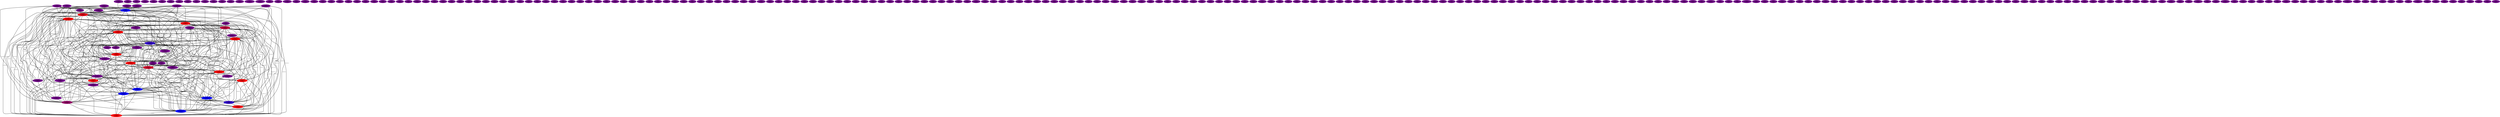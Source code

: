 graph breastw {
    edge[style=solid, penwidth="5", labeldistance="10"]
    0101010101010100100001 [label="0101010101010100100001\ncardinality 1\nradius 0.00000000e+00\nlfd 1.00000000e+00", color="#73008B", style="filled"]
    00100010010 [label="00100010010\ncardinality 1\nradius 0.00000000e+00\nlfd 1.00000000e+00", color="#73008B", style="filled"]
    00100101000 [label="00100101000\ncardinality 1\nradius 0.00000000e+00\nlfd 1.00000000e+00", color="#73008B", style="filled"]
    001010101010101001 [label="001010101010101001\ncardinality 1\nradius 0.00000000e+00\nlfd 1.00000000e+00", color="#73008B", style="filled"]
    00100100100 [label="00100100100\ncardinality 1\nradius 0.00000000e+00\nlfd 1.00000000e+00", color="#73008B", style="filled"]
    010001010 [label="010001010\ncardinality 1\nradius 0.00000000e+00\nlfd 1.00000000e+00", color="#73008B", style="filled"]
    0101010100 [label="0101010100\ncardinality 1\nradius 0.00000000e+00\nlfd 1.00000000e+00", color="#73008B", style="filled"]
    01010100010 [label="01010100010\ncardinality 1\nradius 0.00000000e+00\nlfd 1.00000000e+00", color="#73008B", style="filled"]
    01010010101010101 [label="01010010101010101\ncardinality 1\nradius 0.00000000e+00\nlfd 1.00000000e+00", color="#73008B", style="filled"]
    010100100010 [label="010100100010\ncardinality 1\nradius 0.00000000e+00\nlfd 1.00000000e+00", color="#73008B", style="filled"]
    01010101010101001010100101 [label="01010101010101001010100101\ncardinality 10\nradius 2.00000000e+00\nlfd 1.00000000e+00", color="#73008B", style="filled"]
    00101010001010101 [label="00101010001010101\ncardinality 1\nradius 0.00000000e+00\nlfd 1.00000000e+00", color="#73008B", style="filled"]
    001010010001 [label="001010010001\ncardinality 1\nradius 0.00000000e+00\nlfd 1.00000000e+00", color="#73008B", style="filled"]
    01010100101010 [label="01010100101010\ncardinality 1\nradius 0.00000000e+00\nlfd 1.00000000e+00", color="#73008B", style="filled"]
    00101010010010101 [label="00101010010010101\ncardinality 1\nradius 0.00000000e+00\nlfd 1.00000000e+00", color="#73008B", style="filled"]
    010101010100101010101 [label="010101010100101010101\ncardinality 1\nradius 0.00000000e+00\nlfd 1.00000000e+00", color="#73008B", style="filled"]
    0101010101010101010101000 [label="0101010101010101010101000\ncardinality 1\nradius 0.00000000e+00\nlfd 1.00000000e+00", color="#73008B", style="filled"]
    010101010101010010100001 [label="010101010101010010100001\ncardinality 1\nradius 0.00000000e+00\nlfd 1.00000000e+00", color="#73008B", style="filled"]
    01001001010 [label="01001001010\ncardinality 1\nradius 0.00000000e+00\nlfd 1.00000000e+00", color="#73008B", style="filled"]
    010101001010 [label="010101001010\ncardinality 1\nradius 0.00000000e+00\nlfd 1.00000000e+00", color="#73008B", style="filled"]
    0100010101010101010101 [label="0100010101010101010101\ncardinality 1\nradius 0.00000000e+00\nlfd 1.00000000e+00", color="#73008B", style="filled"]
    010010101001010 [label="010010101001010\ncardinality 1\nradius 0.00000000e+00\nlfd 1.00000000e+00", color="#73008B", style="filled"]
    010101010101010010000 [label="010101010101010010000\ncardinality 1\nradius 0.00000000e+00\nlfd 1.00000000e+00", color="#73008B", style="filled"]
    0101010101010010 [label="0101010101010010\ncardinality 1\nradius 0.00000000e+00\nlfd 1.00000000e+00", color="#73008B", style="filled"]
    001001000100101 [label="001001000100101\ncardinality 1\nradius 0.00000000e+00\nlfd 1.00000000e+00", color="#73008B", style="filled"]
    0010100101001010 [label="0010100101001010\ncardinality 1\nradius 0.00000000e+00\nlfd 1.00000000e+00", color="#73008B", style="filled"]
    01001010010101010 [label="01001010010101010\ncardinality 1\nradius 0.00000000e+00\nlfd 1.00000000e+00", color="#73008B", style="filled"]
    00100000101 [label="00100000101\ncardinality 1\nradius 0.00000000e+00\nlfd 1.00000000e+00", color="#73008B", style="filled"]
    0101010101010001 [label="0101010101010001\ncardinality 1\nradius 0.00000000e+00\nlfd 1.00000000e+00", color="#73008B", style="filled"]
    001001010100101 [label="001001010100101\ncardinality 1\nradius 0.00000000e+00\nlfd 1.00000000e+00", color="#73008B", style="filled"]
    0010100100101 [label="0010100100101\ncardinality 1\nradius 0.00000000e+00\nlfd 1.00000000e+00", color="#73008B", style="filled"]
    010010101010100 [label="010010101010100\ncardinality 1\nradius 0.00000000e+00\nlfd 1.00000000e+00", color="#73008B", style="filled"]
    01010100001 [label="01010100001\ncardinality 1\nradius 0.00000000e+00\nlfd 1.00000000e+00", color="#73008B", style="filled"]
    0100101010100 [label="0100101010100\ncardinality 1\nradius 0.00000000e+00\nlfd 1.00000000e+00", color="#73008B", style="filled"]
    01001010001010 [label="01001010001010\ncardinality 1\nradius 0.00000000e+00\nlfd 1.00000000e+00", color="#73008B", style="filled"]
    01010001001 [label="01010001001\ncardinality 1\nradius 0.00000000e+00\nlfd 1.00000000e+00", color="#73008B", style="filled"]
    00100100101010101010 [label="00100100101010101010\ncardinality 1\nradius 0.00000000e+00\nlfd 1.00000000e+00", color="#73008B", style="filled"]
    01010101010101001010101001 [label="01010101010101001010101001\ncardinality 7\nradius 2.82842712e+00\nlfd 1.22239242e+00", color="#D4002A", style="filled"]
    001010101010001 [label="001010101010001\ncardinality 1\nradius 0.00000000e+00\nlfd 1.00000000e+00", color="#73008B", style="filled"]
    01010010010 [label="01010010010\ncardinality 1\nradius 0.00000000e+00\nlfd 1.00000000e+00", color="#73008B", style="filled"]
    010101010100010 [label="010101010100010\ncardinality 1\nradius 0.00000000e+00\nlfd 1.00000000e+00", color="#73008B", style="filled"]
    00101001010100 [label="00101001010100\ncardinality 1\nradius 0.00000000e+00\nlfd 1.00000000e+00", color="#73008B", style="filled"]
    0010010001010101 [label="0010010001010101\ncardinality 1\nradius 0.00000000e+00\nlfd 1.00000000e+00", color="#73008B", style="filled"]
    0101010101010100101010001 [label="0101010101010100101010001\ncardinality 2\nradius 1.73205081e+00\nlfd 1.00000000e+00", color="#73008B", style="filled"]
    0101010101010100101000101 [label="0101010101010100101000101\ncardinality 9\nradius 3.00000000e+00\nlfd 1.16992500e+00", color="#C2003C", style="filled"]
    001010101001010 [label="001010101001010\ncardinality 1\nradius 0.00000000e+00\nlfd 1.00000000e+00", color="#73008B", style="filled"]
    00100010101010 [label="00100010101010\ncardinality 1\nradius 0.00000000e+00\nlfd 1.00000000e+00", color="#73008B", style="filled"]
    001001010010010 [label="001001010010010\ncardinality 1\nradius 0.00000000e+00\nlfd 1.00000000e+00", color="#73008B", style="filled"]
    001001010101010100 [label="001001010101010100\ncardinality 1\nradius 0.00000000e+00\nlfd 1.00000000e+00", color="#73008B", style="filled"]
    0101010101010101010010010 [label="0101010101010101010010010\ncardinality 13\nradius 1.00000000e+00\nlfd 3.78511623e-01", color="#0000FE", style="filled"]
    010000101001 [label="010000101001\ncardinality 1\nradius 0.00000000e+00\nlfd 1.00000000e+00", color="#73008B", style="filled"]
    0010010100010 [label="0010010100010\ncardinality 1\nradius 0.00000000e+00\nlfd 1.00000000e+00", color="#73008B", style="filled"]
    00100010100 [label="00100010100\ncardinality 1\nradius 0.00000000e+00\nlfd 1.00000000e+00", color="#73008B", style="filled"]
    010001010101010010 [label="010001010101010010\ncardinality 1\nradius 0.00000000e+00\nlfd 1.00000000e+00", color="#73008B", style="filled"]
    0100100010 [label="0100100010\ncardinality 1\nradius 0.00000000e+00\nlfd 1.00000000e+00", color="#73008B", style="filled"]
    01010010101010 [label="01010010101010\ncardinality 1\nradius 0.00000000e+00\nlfd 1.00000000e+00", color="#73008B", style="filled"]
    00101010101000 [label="00101010101000\ncardinality 1\nradius 0.00000000e+00\nlfd 1.00000000e+00", color="#73008B", style="filled"]
    00000 [label="00000\ncardinality 1\nradius 0.00000000e+00\nlfd 1.00000000e+00", color="#73008B", style="filled"]
    01000100101001 [label="01000100101001\ncardinality 1\nradius 0.00000000e+00\nlfd 1.00000000e+00", color="#73008B", style="filled"]
    0101001010010 [label="0101001010010\ncardinality 1\nradius 0.00000000e+00\nlfd 1.00000000e+00", color="#73008B", style="filled"]
    01010101001010010 [label="01010101001010010\ncardinality 1\nradius 0.00000000e+00\nlfd 1.00000000e+00", color="#73008B", style="filled"]
    001000000 [label="001000000\ncardinality 1\nradius 0.00000000e+00\nlfd 1.00000000e+00", color="#73008B", style="filled"]
    01010101010101010101000 [label="01010101010101010101000\ncardinality 1\nradius 0.00000000e+00\nlfd 1.00000000e+00", color="#73008B", style="filled"]
    001001001010101010101 [label="001001001010101010101\ncardinality 1\nradius 0.00000000e+00\nlfd 1.00000000e+00", color="#73008B", style="filled"]
    0010000001 [label="0010000001\ncardinality 1\nradius 0.00000000e+00\nlfd 1.00000000e+00", color="#73008B", style="filled"]
    0101001001010 [label="0101001001010\ncardinality 1\nradius 0.00000000e+00\nlfd 1.00000000e+00", color="#73008B", style="filled"]
    0010101001001010 [label="0010101001001010\ncardinality 1\nradius 0.00000000e+00\nlfd 1.00000000e+00", color="#73008B", style="filled"]
    001001001001 [label="001001001001\ncardinality 1\nradius 0.00000000e+00\nlfd 1.00000000e+00", color="#73008B", style="filled"]
    001010010100101010 [label="001010010100101010\ncardinality 1\nradius 0.00000000e+00\nlfd 1.00000000e+00", color="#73008B", style="filled"]
    00101010001010 [label="00101010001010\ncardinality 1\nradius 0.00000000e+00\nlfd 1.00000000e+00", color="#73008B", style="filled"]
    010101010101010101010010101 [label="010101010101010101010010101\ncardinality 1\nradius 0.00000000e+00\nlfd 1.00000000e+00", color="#73008B", style="filled"]
    0101000 [label="0101000\ncardinality 1\nradius 0.00000000e+00\nlfd 1.00000000e+00", color="#73008B", style="filled"]
    010010101010100101 [label="010010101010100101\ncardinality 1\nradius 0.00000000e+00\nlfd 1.00000000e+00", color="#73008B", style="filled"]
    001010100101010101 [label="001010100101010101\ncardinality 1\nradius 0.00000000e+00\nlfd 1.00000000e+00", color="#73008B", style="filled"]
    01010101001010100 [label="01010101001010100\ncardinality 1\nradius 0.00000000e+00\nlfd 1.00000000e+00", color="#73008B", style="filled"]
    01000001 [label="01000001\ncardinality 1\nradius 0.00000000e+00\nlfd 1.00000000e+00", color="#73008B", style="filled"]
    0101001000 [label="0101001000\ncardinality 1\nradius 0.00000000e+00\nlfd 1.00000000e+00", color="#73008B", style="filled"]
    010001001010101 [label="010001001010101\ncardinality 1\nradius 0.00000000e+00\nlfd 1.00000000e+00", color="#73008B", style="filled"]
    0010010101010001 [label="0010010101010001\ncardinality 1\nradius 0.00000000e+00\nlfd 1.00000000e+00", color="#73008B", style="filled"]
    01010001010101 [label="01010001010101\ncardinality 1\nradius 0.00000000e+00\nlfd 1.00000000e+00", color="#73008B", style="filled"]
    0100001010101010 [label="0100001010101010\ncardinality 1\nradius 0.00000000e+00\nlfd 1.00000000e+00", color="#73008B", style="filled"]
    010101010101010010100010 [label="010101010101010010100010\ncardinality 6\nradius 2.00000000e+00\nlfd 1.58496250e+00", color="#FE0000", style="filled"]
    01010101010101001010101010 [label="01010101010101001010101010\ncardinality 6\nradius 2.82842712e+00\nlfd 2.58496250e+00", color="#FE0000", style="filled"]
    001001001010100 [label="001001001010100\ncardinality 1\nradius 0.00000000e+00\nlfd 1.00000000e+00", color="#73008B", style="filled"]
    00100001010 [label="00100001010\ncardinality 1\nradius 0.00000000e+00\nlfd 1.00000000e+00", color="#73008B", style="filled"]
    001010010101010101010 [label="001010010101010101010\ncardinality 1\nradius 0.00000000e+00\nlfd 1.00000000e+00", color="#73008B", style="filled"]
    01001010101010010 [label="01001010101010010\ncardinality 1\nradius 0.00000000e+00\nlfd 1.00000000e+00", color="#73008B", style="filled"]
    01001000 [label="01001000\ncardinality 1\nradius 0.00000000e+00\nlfd 1.00000000e+00", color="#73008B", style="filled"]
    0010001010010 [label="0010001010010\ncardinality 1\nradius 0.00000000e+00\nlfd 1.00000000e+00", color="#73008B", style="filled"]
    010010100010 [label="010010100010\ncardinality 1\nradius 0.00000000e+00\nlfd 1.00000000e+00", color="#73008B", style="filled"]
    010101010010 [label="010101010010\ncardinality 1\nradius 0.00000000e+00\nlfd 1.00000000e+00", color="#73008B", style="filled"]
    010010101010101010 [label="010010101010101010\ncardinality 1\nradius 0.00000000e+00\nlfd 1.00000000e+00", color="#73008B", style="filled"]
    010010100101010 [label="010010100101010\ncardinality 1\nradius 0.00000000e+00\nlfd 1.00000000e+00", color="#73008B", style="filled"]
    0100010101001 [label="0100010101001\ncardinality 2\nradius 0.00000000e+00\nlfd 1.00000000e+00", color="#73008B", style="filled"]
    0100010010100 [label="0100010010100\ncardinality 1\nradius 0.00000000e+00\nlfd 1.00000000e+00", color="#73008B", style="filled"]
    01010100100101 [label="01010100100101\ncardinality 1\nradius 0.00000000e+00\nlfd 1.00000000e+00", color="#73008B", style="filled"]
    000101010101 [label="000101010101\ncardinality 1\nradius 0.00000000e+00\nlfd 1.00000000e+00", color="#73008B", style="filled"]
    010010101001010101 [label="010010101001010101\ncardinality 1\nradius 0.00000000e+00\nlfd 1.00000000e+00", color="#73008B", style="filled"]
    00010101010 [label="00010101010\ncardinality 1\nradius 0.00000000e+00\nlfd 1.00000000e+00", color="#73008B", style="filled"]
    01000010101010 [label="01000010101010\ncardinality 1\nradius 0.00000000e+00\nlfd 1.00000000e+00", color="#73008B", style="filled"]
    010101001010101 [label="010101001010101\ncardinality 1\nradius 0.00000000e+00\nlfd 1.00000000e+00", color="#73008B", style="filled"]
    001010010010 [label="001010010010\ncardinality 1\nradius 0.00000000e+00\nlfd 1.00000000e+00", color="#73008B", style="filled"]
    001001000101010 [label="001001000101010\ncardinality 1\nradius 0.00000000e+00\nlfd 1.00000000e+00", color="#73008B", style="filled"]
    010101010101001010 [label="010101010101001010\ncardinality 1\nradius 0.00000000e+00\nlfd 1.00000000e+00", color="#73008B", style="filled"]
    01010101010001010 [label="01010101010001010\ncardinality 1\nradius 0.00000000e+00\nlfd 1.00000000e+00", color="#73008B", style="filled"]
    01010001010 [label="01010001010\ncardinality 1\nradius 0.00000000e+00\nlfd 1.00000000e+00", color="#73008B", style="filled"]
    00101010100100 [label="00101010100100\ncardinality 1\nradius 0.00000000e+00\nlfd 1.00000000e+00", color="#73008B", style="filled"]
    010101010010100 [label="010101010010100\ncardinality 1\nradius 0.00000000e+00\nlfd 1.00000000e+00", color="#73008B", style="filled"]
    00101001000 [label="00101001000\ncardinality 1\nradius 0.00000000e+00\nlfd 1.00000000e+00", color="#73008B", style="filled"]
    01001010100101010 [label="01001010100101010\ncardinality 1\nradius 0.00000000e+00\nlfd 1.00000000e+00", color="#73008B", style="filled"]
    001010010101010010 [label="001010010101010010\ncardinality 1\nradius 0.00000000e+00\nlfd 1.00000000e+00", color="#73008B", style="filled"]
    010101010010101010101 [label="010101010010101010101\ncardinality 2\nradius 0.00000000e+00\nlfd 1.00000000e+00", color="#73008B", style="filled"]
    001001000101001 [label="001001000101001\ncardinality 1\nradius 0.00000000e+00\nlfd 1.00000000e+00", color="#73008B", style="filled"]
    0101000100 [label="0101000100\ncardinality 1\nradius 0.00000000e+00\nlfd 1.00000000e+00", color="#73008B", style="filled"]
    0010000010 [label="0010000010\ncardinality 1\nradius 0.00000000e+00\nlfd 1.00000000e+00", color="#73008B", style="filled"]
    0010010101010100 [label="0010010101010100\ncardinality 1\nradius 0.00000000e+00\nlfd 1.00000000e+00", color="#73008B", style="filled"]
    0010010010101010100 [label="0010010010101010100\ncardinality 1\nradius 0.00000000e+00\nlfd 1.00000000e+00", color="#73008B", style="filled"]
    010101010101010010101010101 [label="010101010101010010101010101\ncardinality 10\nradius 2.44948974e+00\nlfd 1.00000000e+00", color="#73008B", style="filled"]
    010101010101010100101 [label="010101010101010100101\ncardinality 1\nradius 0.00000000e+00\nlfd 1.00000000e+00", color="#73008B", style="filled"]
    010101010101010101010101010 [label="010101010101010101010101010\ncardinality 14\nradius 2.23606798e+00\nlfd 2.22392421e-01", color="#0000FE", style="filled"]
    01001000101 [label="01001000101\ncardinality 1\nradius 0.00000000e+00\nlfd 1.00000000e+00", color="#73008B", style="filled"]
    010010100001 [label="010010100001\ncardinality 1\nradius 0.00000000e+00\nlfd 1.00000000e+00", color="#73008B", style="filled"]
    00101001010010 [label="00101001010010\ncardinality 1\nradius 0.00000000e+00\nlfd 1.00000000e+00", color="#73008B", style="filled"]
    001001010100 [label="001001010100\ncardinality 1\nradius 0.00000000e+00\nlfd 1.00000000e+00", color="#73008B", style="filled"]
    0101001010101010 [label="0101001010101010\ncardinality 1\nradius 0.00000000e+00\nlfd 1.00000000e+00", color="#73008B", style="filled"]
    010101010101010001 [label="010101010101010001\ncardinality 1\nradius 0.00000000e+00\nlfd 1.00000000e+00", color="#73008B", style="filled"]
    00100101000101 [label="00100101000101\ncardinality 1\nradius 0.00000000e+00\nlfd 1.00000000e+00", color="#73008B", style="filled"]
    010101010101010101010100101 [label="010101010101010101010100101\ncardinality 32\nradius 2.00000000e+00\nlfd 2.45112498e-01", color="#0000FE", style="filled"]
    00100100101010010 [label="00100100101010010\ncardinality 1\nradius 0.00000000e+00\nlfd 1.00000000e+00", color="#73008B", style="filled"]
    010101010101000 [label="010101010101000\ncardinality 1\nradius 0.00000000e+00\nlfd 1.00000000e+00", color="#73008B", style="filled"]
    0010101010101010101010 [label="0010101010101010101010\ncardinality 1\nradius 0.00000000e+00\nlfd 1.00000000e+00", color="#73008B", style="filled"]
    010101010010101001 [label="010101010010101001\ncardinality 1\nradius 0.00000000e+00\nlfd 1.00000000e+00", color="#73008B", style="filled"]
    00101001010101001010 [label="00101001010101001010\ncardinality 1\nradius 0.00000000e+00\nlfd 1.00000000e+00", color="#73008B", style="filled"]
    001001010101010010101 [label="001001010101010010101\ncardinality 1\nradius 0.00000000e+00\nlfd 1.00000000e+00", color="#73008B", style="filled"]
    0010001010100 [label="0010001010100\ncardinality 1\nradius 0.00000000e+00\nlfd 1.00000000e+00", color="#73008B", style="filled"]
    00100101010010 [label="00100101010010\ncardinality 1\nradius 0.00000000e+00\nlfd 1.00000000e+00", color="#73008B", style="filled"]
    01001010000 [label="01001010000\ncardinality 1\nradius 0.00000000e+00\nlfd 1.00000000e+00", color="#73008B", style="filled"]
    010000101010 [label="010000101010\ncardinality 1\nradius 0.00000000e+00\nlfd 1.00000000e+00", color="#73008B", style="filled"]
    0100001001 [label="0100001001\ncardinality 1\nradius 0.00000000e+00\nlfd 1.00000000e+00", color="#73008B", style="filled"]
    0101010101010101010010100 [label="0101010101010101010010100\ncardinality 1\nradius 0.00000000e+00\nlfd 1.00000000e+00", color="#73008B", style="filled"]
    0010010101010101010 [label="0010010101010101010\ncardinality 1\nradius 0.00000000e+00\nlfd 1.00000000e+00", color="#73008B", style="filled"]
    00101010010001 [label="00101010010001\ncardinality 1\nradius 0.00000000e+00\nlfd 1.00000000e+00", color="#73008B", style="filled"]
    0010100101010101010 [label="0010100101010101010\ncardinality 1\nradius 0.00000000e+00\nlfd 1.00000000e+00", color="#73008B", style="filled"]
    010010100100 [label="010010100100\ncardinality 1\nradius 0.00000000e+00\nlfd 1.00000000e+00", color="#73008B", style="filled"]
    00100010101010101 [label="00100010101010101\ncardinality 1\nradius 0.00000000e+00\nlfd 1.00000000e+00", color="#73008B", style="filled"]
    0010100101001010101 [label="0010100101001010101\ncardinality 1\nradius 0.00000000e+00\nlfd 1.00000000e+00", color="#73008B", style="filled"]
    000100 [label="000100\ncardinality 1\nradius 0.00000000e+00\nlfd 1.00000000e+00", color="#73008B", style="filled"]
    001010101010010 [label="001010101010010\ncardinality 1\nradius 0.00000000e+00\nlfd 1.00000000e+00", color="#73008B", style="filled"]
    010010101010101010101 [label="010010101010101010101\ncardinality 1\nradius 0.00000000e+00\nlfd 1.00000000e+00", color="#73008B", style="filled"]
    0010010100100 [label="0010010100100\ncardinality 1\nradius 0.00000000e+00\nlfd 1.00000000e+00", color="#73008B", style="filled"]
    001010000101 [label="001010000101\ncardinality 2\nradius 0.00000000e+00\nlfd 1.00000000e+00", color="#73008B", style="filled"]
    0101010101010100101001010 [label="0101010101010100101001010\ncardinality 5\nradius 2.64575131e+00\nlfd 2.32192809e+00", color="#FE0000", style="filled"]
    01001010010100 [label="01001010010100\ncardinality 1\nradius 0.00000000e+00\nlfd 1.00000000e+00", color="#73008B", style="filled"]
    0010101000101010 [label="0010101000101010\ncardinality 1\nradius 0.00000000e+00\nlfd 1.00000000e+00", color="#73008B", style="filled"]
    0100010010 [label="0100010010\ncardinality 1\nradius 0.00000000e+00\nlfd 1.00000000e+00", color="#73008B", style="filled"]
    0010101000 [label="0010101000\ncardinality 1\nradius 0.00000000e+00\nlfd 1.00000000e+00", color="#73008B", style="filled"]
    0101010101010010101 [label="0101010101010010101\ncardinality 1\nradius 0.00000000e+00\nlfd 1.00000000e+00", color="#73008B", style="filled"]
    001010001001 [label="001010001001\ncardinality 1\nradius 0.00000000e+00\nlfd 1.00000000e+00", color="#73008B", style="filled"]
    0010100010100 [label="0010100010100\ncardinality 1\nradius 0.00000000e+00\nlfd 1.00000000e+00", color="#73008B", style="filled"]
    0010010010100 [label="0010010010100\ncardinality 1\nradius 0.00000000e+00\nlfd 1.00000000e+00", color="#73008B", style="filled"]
    010010101010010 [label="010010101010010\ncardinality 1\nradius 0.00000000e+00\nlfd 1.00000000e+00", color="#73008B", style="filled"]
    010101010010100101 [label="010101010010100101\ncardinality 1\nradius 0.00000000e+00\nlfd 1.00000000e+00", color="#73008B", style="filled"]
    01010101010101001010010101 [label="01010101010101001010010101\ncardinality 9\nradius 3.16227766e+00\nlfd 8.47996907e-01", color="#3100CD", style="filled"]
    010010100101001 [label="010010100101001\ncardinality 1\nradius 0.00000000e+00\nlfd 1.00000000e+00", color="#73008B", style="filled"]
    00101010010010 [label="00101010010010\ncardinality 1\nradius 0.00000000e+00\nlfd 1.00000000e+00", color="#73008B", style="filled"]
    000001 [label="000001\ncardinality 1\nradius 0.00000000e+00\nlfd 1.00000000e+00", color="#73008B", style="filled"]
    0101010101010100100101010 [label="0101010101010100100101010\ncardinality 5\nradius 3.31662479e+00\nlfd 1.32192809e+00", color="#EC0012", style="filled"]
    01010101010101010100001 [label="01010101010101010100001\ncardinality 1\nradius 0.00000000e+00\nlfd 1.00000000e+00", color="#73008B", style="filled"]
    010001000 [label="010001000\ncardinality 1\nradius 0.00000000e+00\nlfd 1.00000000e+00", color="#73008B", style="filled"]
    01000010101010101 [label="01000010101010101\ncardinality 1\nradius 0.00000000e+00\nlfd 1.00000000e+00", color="#73008B", style="filled"]
    010101010010101010 [label="010101010010101010\ncardinality 1\nradius 0.00000000e+00\nlfd 1.00000000e+00", color="#73008B", style="filled"]
    00100101010101001010 [label="00100101010101001010\ncardinality 1\nradius 0.00000000e+00\nlfd 1.00000000e+00", color="#73008B", style="filled"]
    010101010101010010101000 [label="010101010101010010101000\ncardinality 1\nradius 0.00000000e+00\nlfd 1.00000000e+00", color="#73008B", style="filled"]
    00101010100101010 [label="00101010100101010\ncardinality 1\nradius 0.00000000e+00\nlfd 1.00000000e+00", color="#73008B", style="filled"]
    001010000 [label="001010000\ncardinality 1\nradius 0.00000000e+00\nlfd 1.00000000e+00", color="#73008B", style="filled"]
    0100010001 [label="0100010001\ncardinality 1\nradius 0.00000000e+00\nlfd 1.00000000e+00", color="#73008B", style="filled"]
    001001010101010010 [label="001001010101010010\ncardinality 1\nradius 0.00000000e+00\nlfd 1.00000000e+00", color="#73008B", style="filled"]
    0010010100101010 [label="0010010100101010\ncardinality 1\nradius 0.00000000e+00\nlfd 1.00000000e+00", color="#73008B", style="filled"]
    0101010101010101010101010101 [label="0101010101010101010101010101\ncardinality 80\nradius 1.73205081e+00\nlfd 2.00000000e+00", color="#FE0000", style="filled"]
    01010101010101010101001010 [label="01010101010101010101001010\ncardinality 1\nradius 0.00000000e+00\nlfd 1.00000000e+00", color="#73008B", style="filled"]
    00100010101001 [label="00100010101001\ncardinality 1\nradius 0.00000000e+00\nlfd 1.00000000e+00", color="#73008B", style="filled"]
    010010100101010101 [label="010010100101010101\ncardinality 1\nradius 0.00000000e+00\nlfd 1.00000000e+00", color="#73008B", style="filled"]
    0010010101010010101 [label="0010010101010010101\ncardinality 1\nradius 0.00000000e+00\nlfd 1.00000000e+00", color="#73008B", style="filled"]
    00101000101001 [label="00101000101001\ncardinality 1\nradius 0.00000000e+00\nlfd 1.00000000e+00", color="#73008B", style="filled"]
    001001000010 [label="001001000010\ncardinality 1\nradius 0.00000000e+00\nlfd 1.00000000e+00", color="#73008B", style="filled"]
    0101010101000 [label="0101010101000\ncardinality 1\nradius 0.00000000e+00\nlfd 1.00000000e+00", color="#73008B", style="filled"]
    010010010101 [label="010010010101\ncardinality 1\nradius 0.00000000e+00\nlfd 1.00000000e+00", color="#73008B", style="filled"]
    0010101010100101010 [label="0010101010100101010\ncardinality 1\nradius 0.00000000e+00\nlfd 1.00000000e+00", color="#73008B", style="filled"]
    01010101010101010100101001 [label="01010101010101010100101001\ncardinality 7\nradius 0.00000000e+00\nlfd 1.00000000e+00", color="#73008B", style="filled"]
    01000101010001 [label="01000101010001\ncardinality 1\nradius 0.00000000e+00\nlfd 1.00000000e+00", color="#73008B", style="filled"]
    00101000101010 [label="00101000101010\ncardinality 1\nradius 0.00000000e+00\nlfd 1.00000000e+00", color="#73008B", style="filled"]
    000101010 [label="000101010\ncardinality 1\nradius 0.00000000e+00\nlfd 1.00000000e+00", color="#73008B", style="filled"]
    00101010100010 [label="00101010100010\ncardinality 1\nradius 0.00000000e+00\nlfd 1.00000000e+00", color="#73008B", style="filled"]
    0100010101010101010 [label="0100010101010101010\ncardinality 1\nradius 0.00000000e+00\nlfd 1.00000000e+00", color="#73008B", style="filled"]
    01010101010101010101010010 [label="01010101010101010101010010\ncardinality 2\nradius 0.00000000e+00\nlfd 1.00000000e+00", color="#73008B", style="filled"]
    00100101010101010101 [label="00100101010101010101\ncardinality 1\nradius 0.00000000e+00\nlfd 1.00000000e+00", color="#73008B", style="filled"]
    01010101001010101010 [label="01010101001010101010\ncardinality 1\nradius 0.00000000e+00\nlfd 1.00000000e+00", color="#73008B", style="filled"]
    0101010001010 [label="0101010001010\ncardinality 1\nradius 0.00000000e+00\nlfd 1.00000000e+00", color="#73008B", style="filled"]
    001010100101010 [label="001010100101010\ncardinality 1\nradius 0.00000000e+00\nlfd 1.00000000e+00", color="#73008B", style="filled"]
    0100000 [label="0100000\ncardinality 1\nradius 0.00000000e+00\nlfd 1.00000000e+00", color="#73008B", style="filled"]
    01010101010101010100101010 [label="01010101010101010100101010\ncardinality 1\nradius 0.00000000e+00\nlfd 1.00000000e+00", color="#73008B", style="filled"]
    0101010101010100101010010 [label="0101010101010100101010010\ncardinality 3\nradius 3.46410162e+00\nlfd 1.58496250e+00", color="#FE0000", style="filled"]
    010010101000 [label="010010101000\ncardinality 1\nradius 0.00000000e+00\nlfd 1.00000000e+00", color="#73008B", style="filled"]
    01010101010101001001001 [label="01010101010101001001001\ncardinality 1\nradius 0.00000000e+00\nlfd 1.00000000e+00", color="#73008B", style="filled"]
    00101001010100101 [label="00101001010100101\ncardinality 1\nradius 0.00000000e+00\nlfd 1.00000000e+00", color="#73008B", style="filled"]
    01010101010101010010 [label="01010101010101010010\ncardinality 1\nradius 0.00000000e+00\nlfd 1.00000000e+00", color="#73008B", style="filled"]
    01010101010101010100100101 [label="01010101010101010100100101\ncardinality 14\nradius 1.41421356e+00\nlfd 4.85426827e-01", color="#0100FD", style="filled"]
    00101010100001 [label="00101010100001\ncardinality 1\nradius 0.00000000e+00\nlfd 1.00000000e+00", color="#73008B", style="filled"]
    01010101010010 [label="01010101010010\ncardinality 1\nradius 0.00000000e+00\nlfd 1.00000000e+00", color="#73008B", style="filled"]
    0100101010010 [label="0100101010010\ncardinality 1\nradius 0.00000000e+00\nlfd 1.00000000e+00", color="#73008B", style="filled"]
    010101010100010101 [label="010101010100010101\ncardinality 1\nradius 0.00000000e+00\nlfd 1.00000000e+00", color="#73008B", style="filled"]
    010101010101010101010101001 [label="010101010101010101010101001\ncardinality 62\nradius 1.41421356e+00\nlfd 1.43063435e+00", color="#F90005", style="filled"]
    00101010001001 [label="00101010001001\ncardinality 1\nradius 0.00000000e+00\nlfd 1.00000000e+00", color="#73008B", style="filled"]
    01001010101010101010 [label="01001010101010101010\ncardinality 1\nradius 0.00000000e+00\nlfd 1.00000000e+00", color="#73008B", style="filled"]
    0010101000100 [label="0010101000100\ncardinality 1\nradius 0.00000000e+00\nlfd 1.00000000e+00", color="#73008B", style="filled"]
    00100100101010101001 [label="00100100101010101001\ncardinality 1\nradius 0.00000000e+00\nlfd 1.00000000e+00", color="#73008B", style="filled"]
    0100010101010100101 [label="0100010101010100101\ncardinality 1\nradius 0.00000000e+00\nlfd 1.00000000e+00", color="#73008B", style="filled"]
    010101010101010101001010101 [label="010101010101010101001010101\ncardinality 21\nradius 1.41421356e+00\nlfd 1.07038933e+00", color="#960068", style="filled"]
    01010101010101001010000 [label="01010101010101001010000\ncardinality 1\nradius 0.00000000e+00\nlfd 1.00000000e+00", color="#73008B", style="filled"]
    001000010 [label="001000010\ncardinality 1\nradius 0.00000000e+00\nlfd 1.00000000e+00", color="#73008B", style="filled"]
    01010101010101010100010 [label="01010101010101010100010\ncardinality 1\nradius 0.00000000e+00\nlfd 1.00000000e+00", color="#73008B", style="filled"]
    0010010001000 [label="0010010001000\ncardinality 1\nradius 0.00000000e+00\nlfd 1.00000000e+00", color="#73008B", style="filled"]
    000010 [label="000010\ncardinality 1\nradius 0.00000000e+00\nlfd 1.00000000e+00", color="#73008B", style="filled"]
    010101010101010010100100 [label="010101010101010010100100\ncardinality 1\nradius 0.00000000e+00\nlfd 1.00000000e+00", color="#73008B", style="filled"]
    001010101000101 [label="001010101000101\ncardinality 1\nradius 0.00000000e+00\nlfd 1.00000000e+00", color="#73008B", style="filled"]
    0010010101010101001 [label="0010010101010101001\ncardinality 1\nradius 0.00000000e+00\nlfd 1.00000000e+00", color="#73008B", style="filled"]
    0010010000 [label="0010010000\ncardinality 1\nradius 0.00000000e+00\nlfd 1.00000000e+00", color="#73008B", style="filled"]
    001010010101010010101 [label="001010010101010010101\ncardinality 1\nradius 0.00000000e+00\nlfd 1.00000000e+00", color="#73008B", style="filled"]
    01000101010101010 [label="01000101010101010\ncardinality 1\nradius 0.00000000e+00\nlfd 1.00000000e+00", color="#73008B", style="filled"]
    0101000101010 [label="0101000101010\ncardinality 1\nradius 0.00000000e+00\nlfd 1.00000000e+00", color="#73008B", style="filled"]
    010101010101010101010001 [label="010101010101010101010001\ncardinality 1\nradius 0.00000000e+00\nlfd 1.00000000e+00", color="#73008B", style="filled"]
    0101010101010100101001001 [label="0101010101010100101001001\ncardinality 8\nradius 2.82842712e+00\nlfd 2.00000000e+00", color="#FE0000", style="filled"]
    00100100101001 [label="00100100101001\ncardinality 1\nradius 0.00000000e+00\nlfd 1.00000000e+00", color="#73008B", style="filled"]
    01010101010101000 [label="01010101010101000\ncardinality 1\nradius 0.00000000e+00\nlfd 1.00000000e+00", color="#73008B", style="filled"]
    01010101010010101010 [label="01010101010010101010\ncardinality 1\nradius 0.00000000e+00\nlfd 1.00000000e+00", color="#73008B", style="filled"]
    001000010101 [label="001000010101\ncardinality 2\nradius 0.00000000e+00\nlfd 1.00000000e+00", color="#73008B", style="filled"]
    0101010000 [label="0101010000\ncardinality 1\nradius 0.00000000e+00\nlfd 1.00000000e+00", color="#73008B", style="filled"]
    01010100010101 [label="01010100010101\ncardinality 1\nradius 0.00000000e+00\nlfd 1.00000000e+00", color="#73008B", style="filled"]
    010101010101010100 [label="010101010101010100\ncardinality 1\nradius 0.00000000e+00\nlfd 1.00000000e+00", color="#73008B", style="filled"]
    001010101001010101 [label="001010101001010101\ncardinality 1\nradius 0.00000000e+00\nlfd 1.00000000e+00", color="#73008B", style="filled"]
    001001001010100101 [label="001001001010100101\ncardinality 1\nradius 0.00000000e+00\nlfd 1.00000000e+00", color="#73008B", style="filled"]
    00100100010001 [label="00100100010001\ncardinality 1\nradius 0.00000000e+00\nlfd 1.00000000e+00", color="#73008B", style="filled"]
    00101010101001010 [label="00101010101001010\ncardinality 1\nradius 0.00000000e+00\nlfd 1.00000000e+00", color="#73008B", style="filled"]
    0101010101010100100010101 [label="0101010101010100100010101\ncardinality 9\nradius 2.44948974e+00\nlfd 5.84962501e-01", color="#0300FB", style="filled"]
    0010100101010100 [label="0010100101010100\ncardinality 1\nradius 0.00000000e+00\nlfd 1.00000000e+00", color="#73008B", style="filled"]
    0101010101010101010000 [label="0101010101010101010000\ncardinality 1\nradius 0.00000000e+00\nlfd 1.00000000e+00", color="#73008B", style="filled"]
    01010101010101010100100 [label="01010101010101010100100\ncardinality 1\nradius 0.00000000e+00\nlfd 1.00000000e+00", color="#73008B", style="filled"]
    0101010101001010 [label="0101010101001010\ncardinality 1\nradius 0.00000000e+00\nlfd 1.00000000e+00", color="#73008B", style="filled"]
    010101010101010010001010 [label="010101010101010010001010\ncardinality 2\nradius 2.64575131e+00\nlfd 1.00000000e+00", color="#73008B", style="filled"]
    00101010010101010 [label="00101010010101010\ncardinality 1\nradius 0.00000000e+00\nlfd 1.00000000e+00", color="#73008B", style="filled"]
    001001010101001010 [label="001001010101001010\ncardinality 1\nradius 0.00000000e+00\nlfd 1.00000000e+00", color="#73008B", style="filled"]
    01010100100 [label="01010100100\ncardinality 1\nradius 0.00000000e+00\nlfd 1.00000000e+00", color="#73008B", style="filled"]
    0101001000101 [label="0101001000101\ncardinality 1\nradius 0.00000000e+00\nlfd 1.00000000e+00", color="#73008B", style="filled"]
    00101010101010101010101 [label="00101010101010101010101\ncardinality 1\nradius 0.00000000e+00\nlfd 1.00000000e+00", color="#73008B", style="filled"]
    01001010100010 [label="01001010100010\ncardinality 1\nradius 0.00000000e+00\nlfd 1.00000000e+00", color="#73008B", style="filled"]
    010101010101010010001001 [label="010101010101010010001001\ncardinality 2\nradius 1.00000000e+00\nlfd 1.00000000e+00", color="#73008B", style="filled"]
    00100100010010 [label="00100100010010\ncardinality 1\nradius 0.00000000e+00\nlfd 1.00000000e+00", color="#73008B", style="filled"]
    0010101010101001 [label="0010101010101001\ncardinality 1\nradius 0.00000000e+00\nlfd 1.00000000e+00", color="#73008B", style="filled"]
    0010010100100101 [label="0010010100100101\ncardinality 1\nradius 0.00000000e+00\nlfd 1.00000000e+00", color="#73008B", style="filled"]
    0001001 [label="0001001\ncardinality 1\nradius 0.00000000e+00\nlfd 1.00000000e+00", color="#73008B", style="filled"]
    00101010010100101 [label="00101010010100101\ncardinality 1\nradius 0.00000000e+00\nlfd 1.00000000e+00", color="#73008B", style="filled"]
    010010100010101 [label="010010100010101\ncardinality 1\nradius 0.00000000e+00\nlfd 1.00000000e+00", color="#73008B", style="filled"]
    00101010101010101010 [label="00101010101010101010\ncardinality 1\nradius 0.00000000e+00\nlfd 1.00000000e+00", color="#73008B", style="filled"]
    001000100101 [label="001000100101\ncardinality 1\nradius 0.00000000e+00\nlfd 1.00000000e+00", color="#73008B", style="filled"]
    01001001001 [label="01001001001\ncardinality 1\nradius 0.00000000e+00\nlfd 1.00000000e+00", color="#73008B", style="filled"]
    0101010101010100101010100 [label="0101010101010100101010100\ncardinality 5\nradius 3.16227766e+00\nlfd 2.32192809e+00", color="#FE0000", style="filled"]
    0100100100 [label="0100100100\ncardinality 1\nradius 0.00000000e+00\nlfd 1.00000000e+00", color="#73008B", style="filled"]
    0100101010101010 [label="0100101010101010\ncardinality 1\nradius 0.00000000e+00\nlfd 1.00000000e+00", color="#73008B", style="filled"]
    01010101010101001001010101 [label="01010101010101001001010101\ncardinality 17\nradius 2.44948974e+00\nlfd 2.08746284e+00", color="#FE0000", style="filled"]
    0000101 [label="0000101\ncardinality 1\nradius 0.00000000e+00\nlfd 1.00000000e+00", color="#73008B", style="filled"]
    0100010101010100 [label="0100010101010100\ncardinality 1\nradius 0.00000000e+00\nlfd 1.00000000e+00", color="#73008B", style="filled"]
    01010101010101010100010101 [label="01010101010101010100010101\ncardinality 9\nradius 0.00000000e+00\nlfd 1.00000000e+00", color="#73008B", style="filled"]
    00100010100101 [label="00100010100101\ncardinality 1\nradius 0.00000000e+00\nlfd 1.00000000e+00", color="#73008B", style="filled"]
    0100010101010 [label="0100010101010\ncardinality 1\nradius 0.00000000e+00\nlfd 1.00000000e+00", color="#73008B", style="filled"]
    0101010010010 [label="0101010010010\ncardinality 1\nradius 0.00000000e+00\nlfd 1.00000000e+00", color="#73008B", style="filled"]
    001001010101000 [label="001001010101000\ncardinality 1\nradius 0.00000000e+00\nlfd 1.00000000e+00", color="#73008B", style="filled"]
    010100101010 [label="010100101010\ncardinality 1\nradius 0.00000000e+00\nlfd 1.00000000e+00", color="#73008B", style="filled"]
    001010101001001 [label="001010101001001\ncardinality 1\nradius 0.00000000e+00\nlfd 1.00000000e+00", color="#73008B", style="filled"]
    001001001010101001 [label="001001001010101001\ncardinality 1\nradius 0.00000000e+00\nlfd 1.00000000e+00", color="#73008B", style="filled"]
    00101010101001010101 [label="00101010101001010101\ncardinality 1\nradius 0.00000000e+00\nlfd 1.00000000e+00", color="#73008B", style="filled"]
    001010101010100 [label="001010101010100\ncardinality 1\nradius 0.00000000e+00\nlfd 1.00000000e+00", color="#73008B", style="filled"]
    01000010100 [label="01000010100\ncardinality 1\nradius 0.00000000e+00\nlfd 1.00000000e+00", color="#73008B", style="filled"]
    0101010101010100100100 [label="0101010101010100100100\ncardinality 1\nradius 0.00000000e+00\nlfd 1.00000000e+00", color="#73008B", style="filled"]
    0010001010101010 [label="0010001010101010\ncardinality 1\nradius 0.00000000e+00\nlfd 1.00000000e+00", color="#73008B", style="filled"]
    00101010101010100 [label="00101010101010100\ncardinality 1\nradius 0.00000000e+00\nlfd 1.00000000e+00", color="#73008B", style="filled"]
    00101001010101010101010 [label="00101001010101010101010\ncardinality 1\nradius 0.00000000e+00\nlfd 1.00000000e+00", color="#73008B", style="filled"]
    00101000010 [label="00101000010\ncardinality 1\nradius 0.00000000e+00\nlfd 1.00000000e+00", color="#73008B", style="filled"]
    001010101010101010 [label="001010101010101010\ncardinality 1\nradius 0.00000000e+00\nlfd 1.00000000e+00", color="#73008B", style="filled"]
    01010101010101010101010100 [label="01010101010101010101010100\ncardinality 9\nradius 2.23606798e+00\nlfd 8.47996907e-01", color="#3100CD", style="filled"]
    01010101010101001001010 [label="01010101010101001001010\ncardinality 1\nradius 0.00000000e+00\nlfd 1.00000000e+00", color="#73008B", style="filled"]
    0010101010000 [label="0010101010000\ncardinality 1\nradius 0.00000000e+00\nlfd 1.00000000e+00", color="#73008B", style="filled"]
    0100101001001 [label="0100101001001\ncardinality 1\nradius 0.00000000e+00\nlfd 1.00000000e+00", color="#73008B", style="filled"]
    01010010100101 [label="01010010100101\ncardinality 1\nradius 0.00000000e+00\nlfd 1.00000000e+00", color="#73008B", style="filled"]
    00100100010100 [label="00100100010100\ncardinality 1\nradius 0.00000000e+00\nlfd 1.00000000e+00", color="#73008B", style="filled"]
    001010010101010100 [label="001010010101010100\ncardinality 1\nradius 0.00000000e+00\nlfd 1.00000000e+00", color="#73008B", style="filled"]
    0001010 [label="0001010\ncardinality 1\nradius 0.00000000e+00\nlfd 1.00000000e+00", color="#73008B", style="filled"]
    010001010101010101010 [label="010001010101010101010\ncardinality 1\nradius 0.00000000e+00\nlfd 1.00000000e+00", color="#73008B", style="filled"]
    0010101001010010 [label="0010101001010010\ncardinality 1\nradius 0.00000000e+00\nlfd 1.00000000e+00", color="#73008B", style="filled"]
    0100010101000 [label="0100010101000\ncardinality 1\nradius 0.00000000e+00\nlfd 1.00000000e+00", color="#73008B", style="filled"]
    00101000100 [label="00101000100\ncardinality 1\nradius 0.00000000e+00\nlfd 1.00000000e+00", color="#73008B", style="filled"]
    01010101010101001000100 [label="01010101010101001000100\ncardinality 1\nradius 0.00000000e+00\nlfd 1.00000000e+00", color="#73008B", style="filled"]
    0101010101010101010001010 [label="0101010101010101010001010\ncardinality 3\nradius 1.41421356e+00\nlfd 1.58496250e+00", color="#FE0000", style="filled"]
    010000100 [label="010000100\ncardinality 1\nradius 0.00000000e+00\nlfd 1.00000000e+00", color="#73008B", style="filled"]
    0010010101010010 [label="0010010101010010\ncardinality 1\nradius 0.00000000e+00\nlfd 1.00000000e+00", color="#73008B", style="filled"]
    00101010010100 [label="00101010010100\ncardinality 1\nradius 0.00000000e+00\nlfd 1.00000000e+00", color="#73008B", style="filled"]
    001010010101010101010101 [label="001010010101010101010101\ncardinality 1\nradius 0.00000000e+00\nlfd 1.00000000e+00", color="#73008B", style="filled"]
    001010010100 [label="001010010100\ncardinality 1\nradius 0.00000000e+00\nlfd 1.00000000e+00", color="#73008B", style="filled"]
    01010010100 [label="01010010100\ncardinality 1\nradius 0.00000000e+00\nlfd 1.00000000e+00", color="#73008B", style="filled"]
    0010101001000 [label="0010101001000\ncardinality 1\nradius 0.00000000e+00\nlfd 1.00000000e+00", color="#73008B", style="filled"]
    001010001010101 [label="001010001010101\ncardinality 1\nradius 0.00000000e+00\nlfd 1.00000000e+00", color="#73008B", style="filled"]
    00100100101010100 [label="00100100101010100\ncardinality 1\nradius 0.00000000e+00\nlfd 1.00000000e+00", color="#73008B", style="filled"]
    00100101001010 [label="00100101001010\ncardinality 1\nradius 0.00000000e+00\nlfd 1.00000000e+00", color="#73008B", style="filled"]
    00100101001010101 [label="00100101001010101\ncardinality 1\nradius 0.00000000e+00\nlfd 1.00000000e+00", color="#73008B", style="filled"]
    010101010101010101010010 [label="010101010101010101010010\ncardinality 1\nradius 0.00000000e+00\nlfd 1.00000000e+00", color="#73008B", style="filled"]
    0010100101010101001 [label="0010100101010101001\ncardinality 1\nradius 0.00000000e+00\nlfd 1.00000000e+00", color="#73008B", style="filled"]
    01010101010101010101010001 [label="01010101010101010101010001\ncardinality 4\nradius 1.73205081e+00\nlfd 2.00000000e+00", color="#FE0000", style="filled"]
    01000100101010 [label="01000100101010\ncardinality 1\nradius 0.00000000e+00\nlfd 1.00000000e+00", color="#73008B", style="filled"]
    01010010010101 [label="01010010010101\ncardinality 1\nradius 0.00000000e+00\nlfd 1.00000000e+00", color="#73008B", style="filled"]
    0010100101010010 [label="0010100101010010\ncardinality 1\nradius 0.00000000e+00\nlfd 1.00000000e+00", color="#73008B", style="filled"]
    010010101000101 [label="010010101000101\ncardinality 1\nradius 0.00000000e+00\nlfd 1.00000000e+00", color="#73008B", style="filled"]
    010101010100101010 [label="010101010100101010\ncardinality 1\nradius 0.00000000e+00\nlfd 1.00000000e+00", color="#73008B", style="filled"]
    0100101010100101 [label="0100101010100101\ncardinality 1\nradius 0.00000000e+00\nlfd 1.00000000e+00", color="#73008B", style="filled"]
    0010010000101 [label="0010010000101\ncardinality 1\nradius 0.00000000e+00\nlfd 1.00000000e+00", color="#73008B", style="filled"]
    001000100 [label="001000100\ncardinality 1\nradius 0.00000000e+00\nlfd 1.00000000e+00", color="#73008B", style="filled"]
    01010101010101010100100101 -- 010101010101010101010101010 [label="2.23606798e+00"]
    0101010101010001 -- 0101010101010100101010010 [label="3.46410162e+00"]
    01010101010101010101010100 -- 010101010101010101010101001 [label="2.23606798e+00"]
    01010101010101001010010101 -- 01010101010101010101010001 [label="2.44948974e+00"]
    0101010101010101010000 -- 010101010101010010101010101 [label="2.23606798e+00"]
    01010101010101010101000 -- 0101010101010100100010101 [label="2.00000000e+00"]
    01010101010101001001010101 -- 0101010101010101010010100 [label="1.73205081e+00"]
    0101010101010100100010101 -- 0101010101010101010010010 [label="2.23606798e+00"]
    01010101010101001010101010 -- 01010101010101010101010010 [label="2.64575131e+00"]
    01010101010101010101010010 -- 010101010101010101010100101 [label="2.00000000e+00"]
    0101010101010100100010101 -- 0101010101010100101010100 [label="2.44948974e+00"]
    01010101010101001010100101 -- 0101010101010101010101010101 [label="2.82842712e+00"]
    0101010101010100100010101 -- 0101010101010100101001001 [label="3.31662479e+00"]
    01010101010101001010101010 -- 0101010101010101010010010 [label="3.16227766e+00"]
    01010101010101001010101010 -- 0101010101010101010101010101 [label="2.44948974e+00"]
    0101010101010100101001001 -- 01010101010101001010100101 [label="2.82842712e+00"]
    0101010101010100101000101 -- 010101010101010101010101010 [label="2.44948974e+00"]
    01010101010101001010010101 -- 0101010101010101010001010 [label="3.46410162e+00"]
    0101010101010100100101010 -- 01010101010101010100010101 [label="2.44948974e+00"]
    01010101010101010101010100 -- 0101010101010101010101010101 [label="2.44948974e+00"]
    01010101010101001001010101 -- 010101010101010010100010 [label="2.82842712e+00"]
    0101010101010100101001010 -- 01010101010101001010010101 [label="3.16227766e+00"]
    0101010101010100101000101 -- 0101010101010100101010100 [label="4.12310563e+00"]
    01010101010101001001010101 -- 010101010101010010101010101 [label="1.73205081e+00"]
    0101010101010100100010101 -- 0101010101010101010101010101 [label="3.00000000e+00"]
    0101010101010100100101010 -- 01010101010101001001010101 [label="2.82842712e+00"]
    01010101010101001010010101 -- 010101010101010101010010101 [label="2.44948974e+00"]
    0101010101010100101010100 -- 01010101010101010101010001 [label="4.24264069e+00"]
    010101010101010010100010 -- 0101010101010100101001001 [label="2.23606798e+00"]
    01010101010101010100100 -- 010101010101010010101010101 [label="2.00000000e+00"]
    0101010101010100101001001 -- 010101010101010101001010101 [label="2.00000000e+00"]
    0101010101010100100010101 -- 0101010101010100101010010 [label="5.00000000e+00"]
    0101010101010100100101010 -- 01010101010101010100101010 [label="3.31662479e+00"]
    01010101010101001010101001 -- 010101010101010101010101001 [label="4.12310563e+00"]
    0101010101010101010000 -- 01010101010101001001010101 [label="2.44948974e+00"]
    010101010101010010001010 -- 01010101010101001001010101 [label="3.00000000e+00"]
    01010101010101001010010101 -- 0101010101010100101010100 [label="2.44948974e+00"]
    0101010101010100100010101 -- 0101010101010100100101010 [label="3.16227766e+00"]
    0101010101010100100101010 -- 010101010101010010101010101 [label="2.64575131e+00"]
    01010101010101010100100101 -- 0101010101010101010101010101 [label="1.00000000e+00"]
    01010101010101001001010101 -- 0101010101010100101010001 [label="2.44948974e+00"]
    01010101010101001001010101 -- 0101010101010101010010010 [label="1.73205081e+00"]
    010101010101010010001010 -- 01010101010101001010101010 [label="4.47213595e+00"]
    0101010101010100101010001 -- 0101010101010101010101010101 [label="2.23606798e+00"]
    0101010101010100101010010 -- 0101010101010101010101010101 [label="4.89897949e+00"]
    0101010101010100101010100 -- 01010101010101010101010100 [label="4.35889894e+00"]
    0101010101010100101001010 -- 010101010101010101010100101 [label="2.44948974e+00"]
    01010101010101010100001 -- 0101010101010100100101010 [label="2.23606798e+00"]
    0101010101010100100010101 -- 010101010101010010100010 [label="3.46410162e+00"]
    01010101010101001010010101 -- 0101010101010101010010010 [label="1.73205081e+00"]
    01010101010101010100100101 -- 01010101010101010101010100 [label="3.31662479e+00"]
    010101010101010010101010101 -- 01010101010101010100101010 [label="2.00000000e+00"]
    010101010101010010101010101 -- 010101010101010101010101010 [label="2.44948974e+00"]
    0101010101010100101010001 -- 01010101010101010101010100 [label="3.87298335e+00"]
    0101010101010100101000101 -- 0101010101010101010101010101 [label="2.82842712e+00"]
    010101010101010101010100101 -- 01010101010101010101010100 [label="1.00000000e+00"]
    010101010101010010100010 -- 0101010101010100101010010 [label="3.87298335e+00"]
    010101010101010010100010 -- 010101010101010101010101001 [label="2.82842712e+00"]
    01010101010101010101000 -- 01010101010101001010010101 [label="2.44948974e+00"]
    0101010101010100101010001 -- 01010101010101001010101001 [label="3.00000000e+00"]
    0101010101010100101010100 -- 0101010101010101010010010 [label="1.73205081e+00"]
    010101010101010010101010101 -- 01010101010101010100100101 [label="1.00000000e+00"]
    01010101010101001010010101 -- 0101010101010100101010001 [label="2.44948974e+00"]
    010101010101010010100010 -- 010101010101010010101010101 [label="2.23606798e+00"]
    0101010101010100101010010 -- 01010101010101010100100101 [label="4.79583152e+00"]
    0101010101010101010000 -- 0101010101010100100010101 [label="2.00000000e+00"]
    010101010101010101010001 -- 010101010101010010101010101 [label="2.23606798e+00"]
    010101010010101010 -- 01010101010101001010010101 [label="3.16227766e+00"]
    010101010101010010101010101 -- 010101010101010101001010101 [label="1.41421356e+00"]
    0101010101010100101001001 -- 01010101010101001010010101 [label="2.23606798e+00"]
    0101010101010100101000101 -- 010101010101010101010100101 [label="2.23606798e+00"]
    010101010101010010100010 -- 0101010101010101010010010 [label="3.00000000e+00"]
    01010101010101001010101001 -- 0101010101010101010001010 [label="3.00000000e+00"]
    010101010101010010100010 -- 01010101010101001010101010 [label="2.23606798e+00"]
    0101010101010100101000101 -- 01010101010101010101010001 [label="2.23606798e+00"]
    01010101001010010 -- 01010101010101001010101001 [label="2.82842712e+00"]
    01010101010101010100100101 -- 01010101010101010100101001 [label="1.41421356e+00"]
    0101010101010100101001001 -- 01010101010101010100101001 [label="1.73205081e+00"]
    010101010101010010100010 -- 010101010101010101010101010 [label="3.00000000e+00"]
    010101010101010010101010101 -- 0101010101010101010010010 [label="1.41421356e+00"]
    01010101010101001010101010 -- 01010101010101010100100101 [label="3.00000000e+00"]
    0101010101010100101001010 -- 01010101010101010101010100 [label="2.64575131e+00"]
    0101010101010100101010100 -- 0101010101010101010001010 [label="2.00000000e+00"]
    0101010101010100100010101 -- 01010101010101001010101001 [label="3.00000000e+00"]
    01010101010101001010010101 -- 01010101010101010101010010 [label="3.16227766e+00"]
    010101010101010010100010 -- 0101010101010100101010001 [label="2.44948974e+00"]
    010101010101010010101010101 -- 01010101010101010101010100 [label="3.46410162e+00"]
    01010101010101001001010101 -- 0101010101010101010001010 [label="2.00000000e+00"]
    01010101010101010100001 -- 0101010101010100101001001 [label="2.44948974e+00"]
    01010101010101001010101001 -- 01010101010101010101010100 [label="3.74165739e+00"]
    01010101010101001010010101 -- 01010101010101010101001010 [label="2.82842712e+00"]
    01010101010101010100010101 -- 01010101010101010100100101 [label="1.41421356e+00"]
    01010101010101010100010 -- 010101010101010101001010101 [label="1.41421356e+00"]
    01010101010101010101010001 -- 010101010101010101010101001 [label="1.41421356e+00"]
    01010101010101001010101001 -- 01010101010101010101010001 [label="3.31662479e+00"]
    01010101010101010101000 -- 0101010101010100101001010 [label="2.44948974e+00"]
    0101010101010100101010010 -- 010101010101010010101010101 [label="4.24264069e+00"]
    0101010101010100101001001 -- 01010101010101010101010100 [label="4.00000000e+00"]
    01010101010101001001001 -- 0101010101010100100101010 [label="2.00000000e+00"]
    01010101010101001010101001 -- 01010101010101010100010101 [label="2.23606798e+00"]
    0101010101010101010010010 -- 0101010101010101010101010101 [label="1.41421356e+00"]
    0101010101010100100010101 -- 01010101010101001010101010 [label="3.87298335e+00"]
    01010101010101010101010001 -- 0101010101010101010101010101 [label="2.23606798e+00"]
    01010101010101010100001 -- 01010101010101001001010101 [label="1.73205081e+00"]
    010101010101010101010001 -- 01010101010101001010101001 [label="1.73205081e+00"]
    0101010101010100101000101 -- 01010101010101010100100101 [label="3.60555128e+00"]
    01010101010101001010010101 -- 010101010101010101010101010 [label="1.73205081e+00"]
    01010101010101001010010101 -- 0101010101010101010101010101 [label="1.00000000e+00"]
    010101010101010010101010101 -- 01010101010101010100010101 [label="1.73205081e+00"]
    0101010101010100100101010 -- 01010101010101010100100101 [label="3.16227766e+00"]
    01010101010101001010010101 -- 01010101010101001010100101 [label="3.00000000e+00"]
    0101010101010101010010010 -- 01010101010101010101010100 [label="3.16227766e+00"]
    0101010101010100100001 -- 0101010101010100100010101 [label="2.44948974e+00"]
    0101010101010100101001010 -- 01010101010101010101010001 [label="2.82842712e+00"]
    0101010101010100100101010 -- 010101010101010010100010 [label="4.00000000e+00"]
    01010101010101001010101010 -- 010101010101010101001010101 [label="3.74165739e+00"]
    0101010101010100101001001 -- 01010101010101001010101001 [label="2.44948974e+00"]
    0101010101010100101000101 -- 0101010101010100101010010 [label="4.89897949e+00"]
    0101010101010100100010101 -- 010101010101010010101010101 [label="2.64575131e+00"]
    01010101010101010101000 -- 01010101010101001010101010 [label="2.64575131e+00"]
    0101010101010100101010100 -- 010101010101010101010101001 [label="4.24264069e+00"]
    0101010101010100100010101 -- 010101010101010101010101010 [label="3.60555128e+00"]
    01010101010101001010010101 -- 01010101010101001010101001 [label="2.64575131e+00"]
    0101010101010101010000 -- 01010101010101001010010101 [label="3.16227766e+00"]
    0101010101010100101010100 -- 01010101010101001010101001 [label="2.64575131e+00"]
    01010101010101001010010101 -- 01010101010101010101010100 [label="2.64575131e+00"]
    01010101010101010100100101 -- 010101010101010101010100101 [label="3.16227766e+00"]
    01010101010101010100001 -- 01010101010101001010010101 [label="2.64575131e+00"]
    010101010101010010100010 -- 0101010101010100101001010 [label="3.16227766e+00"]
    0101010101010100101010100 -- 01010101010101001010101010 [label="3.31662479e+00"]
    01010101010101010101010001 -- 01010101010101010101010100 [label="1.73205081e+00"]
    0101010101010100101010100 -- 010101010101010101010101010 [label="3.31662479e+00"]
    01010101010101001001001 -- 0101010101010100101010100 [label="2.44948974e+00"]
    01010101010101001001010101 -- 0101010101010100101000101 [label="4.58257569e+00"]
    01010101010101010100010 -- 010101010101010010101010101 [label="2.00000000e+00"]
    0101010101010100101000101 -- 01010101010101001010010101 [label="3.00000000e+00"]
    01010101010101010100001 -- 010101010101010010101010101 [label="2.00000000e+00"]
    0101010101010100101001001 -- 010101010101010010101010101 [label="2.00000000e+00"]
    0101010101010100101000101 -- 01010101010101010101010010 [label="3.00000000e+00"]
    01010101010101001010100101 -- 01010101010101010100100101 [label="2.23606798e+00"]
    01010101010101001010010101 -- 010101010101010101010100101 [label="2.44948974e+00"]
    01010101010101001001010101 -- 0101010101010100101001001 [label="2.23606798e+00"]
    010101010101010101010101010 -- 0101010101010101010101010101 [label="1.41421356e+00"]
    0101010101010100100101010 -- 01010101010101001010101010 [label="4.35889894e+00"]
    01010101010101001010010101 -- 01010101010101010100010101 [label="2.44948974e+00"]
    0101010101010101010010010 -- 010101010101010101010100101 [label="3.00000000e+00"]
    01010101010101001010101001 -- 0101010101010101010010010 [label="2.00000000e+00"]
    0101010101010100101001001 -- 01010101010101010100101010 [label="2.00000000e+00"]
    0101010101010100101000101 -- 0101010101010100101010001 [label="3.00000000e+00"]
    0101010101010100101001010 -- 01010101010101010101010010 [label="1.41421356e+00"]
    0101010101010100100101010 -- 01010101010101001010100101 [label="1.73205081e+00"]
    010101010101010101010001 -- 01010101010101001010010101 [label="2.00000000e+00"]
    0101010101010100101010100 -- 01010101010101010100101010 [label="1.73205081e+00"]
    0101010101010100101010001 -- 01010101010101001010100101 [label="1.00000000e+00"]
    0101010101010100100101010 -- 0101010101010101010001010 [label="2.44948974e+00"]
    0101010101010100101010001 -- 010101010101010101001010101 [label="2.23606798e+00"]
    0101010101010100101001001 -- 01010101010101010101010001 [label="3.31662479e+00"]
    0101010101010100101001001 -- 0101010101010101010001010 [label="3.31662479e+00"]
    0101010101010100101000101 -- 010101010101010010101010101 [label="3.16227766e+00"]
    01010101010101001010010101 -- 01010101010101001010101010 [label="2.64575131e+00"]
    01010101010101001010100101 -- 010101010101010010101010101 [label="1.41421356e+00"]
    0101010101010101010010010 -- 010101010101010101001010101 [label="1.41421356e+00"]
    0101010101010100101000101 -- 010101010101010101010101001 [label="2.23606798e+00"]
    010101010101010010001010 -- 01010101010101001010010101 [label="3.60555128e+00"]
    0101010101010100101001001 -- 0101010101010101010101010101 [label="2.00000000e+00"]
    0101010101010100101010100 -- 010101010101010101010010101 [label="3.16227766e+00"]
    01010101010101001001010101 -- 01010101010101001010100101 [label="2.23606798e+00"]
    0101010101010100100101010 -- 0101010101010100101001001 [label="3.60555128e+00"]
    0101010101010100100101010 -- 01010101010101001010010101 [label="4.00000000e+00"]
    0101010101010100101010100 -- 0101010101010101010010100 [label="1.73205081e+00"]
    0101010101010100101000101 -- 0101010101010100101001010 [label="3.31662479e+00"]
    01010101010101010100100 -- 0101010101010100101001001 [label="2.82842712e+00"]
    010101010101010010101010101 -- 01010101010101010100101001 [label="1.73205081e+00"]
    01010101010101001010100101 -- 010101010101010101010101010 [label="3.74165739e+00"]
    0101010101010100101001010 -- 01010101010101001010101001 [label="4.35889894e+00"]
    01010101010101010100010 -- 0101010101010100101010100 [label="1.73205081e+00"]
    01010101010101001010101001 -- 010101010101010010101010101 [label="2.44948974e+00"]
    0101010101010100101000101 -- 01010101010101010101010100 [label="2.44948974e+00"]
    010101010101010010001010 -- 0101010101010100101010001 [label="3.87298335e+00"]
    0101010101010100100101010 -- 010101010101010101010101010 [label="4.58257569e+00"]
    01010101010101001010101001 -- 010101010101010101010101010 [label="2.82842712e+00"]
    010101010101010010100010 -- 01010101010101010100100101 [label="2.44948974e+00"]
    010101010101010010001010 -- 01010101010101010100100101 [label="3.31662479e+00"]
    01010101010101010100101001 -- 010101010101010101001010101 [label="1.00000000e+00"]
    0101010101010100101001001 -- 010101010101010101010101001 [label="3.31662479e+00"]
    0101010101010100101001001 -- 01010101010101010100100101 [label="1.73205081e+00"]
    0101010101010100100101010 -- 0101010101010100101010010 [label="3.87298335e+00"]
    0101010101010100101001001 -- 0101010101010100101010010 [label="4.00000000e+00"]
    010101010101010010101000 -- 01010101010101001010101010 [label="1.73205081e+00"]
    01010101010101001010101001 -- 010101010101010101010100101 [label="3.60555128e+00"]
    0101010101010101010010010 -- 01010101010101010100100101 [label="1.00000000e+00"]
    0101010101010100101001001 -- 01010101010101010100010101 [label="2.64575131e+00"]
    0101010101010100101010001 -- 0101010101010100101010100 [label="1.41421356e+00"]
    0101010101010100100010101 -- 0101010101010100101010001 [label="3.16227766e+00"]
    0101010101010100100101010 -- 0101010101010100101001010 [label="5.83095189e+00"]
    01010101010101001010010101 -- 0101010101010101010010100 [label="2.64575131e+00"]
    01010101010101010100100 -- 0101010101010101010101010101 [label="1.41421356e+00"]
    01010101010101010100001 -- 01010101010101001010101001 [label="2.44948974e+00"]
    0101010101010100100010101 -- 01010101010101001010010101 [label="3.16227766e+00"]
    0101010101010100101010010 -- 010101010101010101010101010 [label="5.29150262e+00"]
    010101010101010010001010 -- 0101010101010100101001010 [label="5.00000000e+00"]
    01010101010101001001010101 -- 01010101010101001010101010 [label="3.87298335e+00"]
    01010101010101001010101010 -- 010101010101010101010101001 [label="2.64575131e+00"]
    01010101010101010101010001 -- 010101010101010101010101010 [label="1.73205081e+00"]
    01010101010101001010101001 -- 0101010101010101010101010101 [label="2.44948974e+00"]
    0101010101010100101001001 -- 01010101010101001010101010 [label="3.46410162e+00"]
    01010101010101001000100 -- 010101010101010010001010 [label="2.44948974e+00"]
    0101010101010100101000101 -- 01010101010101001010100101 [label="4.00000000e+00"]
    01010101010101010100010 -- 0101010101010100100010101 [label="1.73205081e+00"]
    0101010101010101010001010 -- 0101010101010101010010010 [label="2.23606798e+00"]
    0101010101010100101001001 -- 0101010101010100101001010 [label="4.35889894e+00"]
    0101010101010101010000 -- 0101010101010100100101010 [label="2.00000000e+00"]
    0101010101010101010001010 -- 01010101010101010100100101 [label="2.44948974e+00"]
    0101010101010100100101010 -- 0101010101010100101000101 [label="5.19615242e+00"]
    01010101010101010100010 -- 01010101010101001001010101 [label="1.73205081e+00"]
    01010101010101001010010101 -- 010101010101010101010101001 [label="2.44948974e+00"]
    01010101010101010100010 -- 0101010101010100100101010 [label="3.00000000e+00"]
    01010101010101001001010101 -- 01010101010101010100010101 [label="1.41421356e+00"]
    010101010101010010100010 -- 01010101010101001010100101 [label="3.00000000e+00"]
    0101010101010101010000 -- 0101010101010100101010100 [label="2.00000000e+00"]
    01010101010101001001010101 -- 010101010101010101001010101 [label="1.00000000e+00"]
    01010101010101010101000 -- 010101010101010101010101010 [label="2.23606798e+00"]
    01010101010101010100010101 -- 010101010101010101001010101 [label="1.00000000e+00"]
    0101010101010100100101010 -- 010101010101010101001010101 [label="2.64575131e+00"]
    0101010101010100101010100 -- 01010101010101010100010101 [label="1.41421356e+00"]
    0101010101010100101001001 -- 0101010101010100101010001 [label="2.64575131e+00"]
    01010101010101010100100 -- 010101010101010101010101010 [label="1.41421356e+00"]
    0101010101010100101001010 -- 010101010101010101010101010 [label="2.64575131e+00"]
    010101010101010010001010 -- 0101010101010101010101010101 [label="3.74165739e+00"]
    010101010101010010100010 -- 0101010101010100101000101 [label="3.00000000e+00"]
    01010101010101001001010101 -- 01010101010101010100101010 [label="1.73205081e+00"]
    01010101010101001010010101 -- 01010101010101010100101010 [label="2.64575131e+00"]
    010101010101010010001010 -- 0101010101010100100010101 [label="3.00000000e+00"]
    0101010101010100101000101 -- 010101010101010010101000 [label="1.00000000e+00"]
    01010101010101010101001010 -- 010101010101010101010101010 [label="2.23606798e+00"]
    01010101010101010100100 -- 01010101010101001010101001 [label="2.44948974e+00"]
    010101010101010101010100101 -- 0101010101010101010101010101 [label="2.23606798e+00"]
    0101010101010100101001001 -- 0101010101010100101010100 [label="2.23606798e+00"]
    01010101010101001010100101 -- 0101010101010101010010010 [label="2.44948974e+00"]
    01010101010101001010101010 -- 010101010101010101010101010 [label="2.44948974e+00"]
    0101010101010100101001010 -- 010101010101010010101010101 [label="4.12310563e+00"]
    0101010101010100101010100 -- 010101010101010101010100101 [label="4.24264069e+00"]
    01010101010101001010010101 -- 010101010101010010101010101 [label="1.73205081e+00"]
    01010101010101001010010101 -- 01010101010101010100100101 [label="1.41421356e+00"]
    0101010101010100100010101 -- 01010101010101010101010100 [label="4.58257569e+00"]
    010101010101010101001010101 -- 0101010101010101010101010101 [label="2.00000000e+00"]
    010101010101010010001010 -- 0101010101010100101001001 [label="3.46410162e+00"]
    010101010101010010001010 -- 0101010101010100100101010 [label="4.35889894e+00"]
    010101010101010010001010 -- 0101010101010100101000101 [label="5.47722558e+00"]
    01010101010101010100100 -- 01010101010101001010010101 [label="1.73205081e+00"]
    010101010101010010101010101 -- 0101010101010101010010100 [label="2.00000000e+00"]
    01010101010101001010100101 -- 010101010101010101001010101 [label="2.00000000e+00"]
    01010101010101001010100101 -- 0101010101010101010001010 [label="2.64575131e+00"]
    010101010101010101010001 -- 0101010101010101010101010101 [label="1.73205081e+00"]
    010101010010101010 -- 0101010101010100101000101 [label="3.00000000e+00"]
    01010101010101001010101010 -- 010101010101010101010100101 [label="2.64575131e+00"]
    0101010101010100101000101 -- 01010101010101001010101010 [label="1.41421356e+00"]
    0101010101010100101001010 -- 0101010101010100101010100 [label="4.89897949e+00"]
    0101010101010100100010101 -- 010101010101010101001010101 [label="2.23606798e+00"]
    0101010101010100101010100 -- 01010101010101010100101001 [label="1.41421356e+00"]
    0101010101010101010010100 -- 010101010101010101001010101 [label="1.41421356e+00"]
    010101010101010010001010 -- 010101010101010101010101010 [label="4.69041576e+00"]
    0101010101010100101001001 -- 010101010101010101010101010 [label="3.16227766e+00"]
    0101010101010100100101010 -- 0101010101010100101010100 [label="2.00000000e+00"]
    0101010101010100101010001 -- 01010101010101010100100101 [label="2.00000000e+00"]
    01010101010101010100001 -- 010101010101010101001010101 [label="1.41421356e+00"]
    0101010101010100101001010 -- 0101010101010101010101010101 [label="3.31662479e+00"]
    0101010101010100101000101 -- 0101010101010100101001001 [label="4.00000000e+00"]
    0101010101010100100101010 -- 01010101010101001010101001 [label="3.60555128e+00"]
    01010101010101010100100 -- 0101010101010100101010100 [label="2.64575131e+00"]
    01010101010101010100001 -- 0101010101010100101010100 [label="1.73205081e+00"]
    01010101010101010100100101 -- 010101010101010101001010101 [label="1.00000000e+00"]
    01010101010101001010101001 -- 01010101010101010100100101 [label="2.23606798e+00"]
    0101010101010100100010101 -- 01010101010101010100100101 [label="2.44948974e+00"]
    0101010101010100100010101 -- 0101010101010100101000101 [label="5.00000000e+00"]
    01010101010101010101010010 -- 010101010101010101010101010 [label="2.23606798e+00"]
    0101010101010101010001010 -- 01010101010101010100010101 [label="1.41421356e+00"]
    010101010101010010001010 -- 010101010101010101001010101 [label="3.16227766e+00"]
    01010101010101001001010101 -- 01010101010101010101010100 [label="4.35889894e+00"]
    0101010101010100101000101 -- 01010101010101001010101001 [label="4.24264069e+00"]
    0101010101010100101010100 -- 010101010101010010101010101 [label="1.00000000e+00"]
    010101010101010010101010101 -- 0101010101010101010001010 [label="2.64575131e+00"]
    0101010101010100101001001 -- 0101010101010101010010010 [label="2.44948974e+00"]
    010101010101010010001010 -- 010101010101010010100010 [label="3.31662479e+00"]
    01010101010101001001010101 -- 01010101010101001010010101 [label="2.00000000e+00"]
    010101010101010010001010 -- 0101010101010100101010010 [label="5.47722558e+00"]
    0101010101010100101001010 -- 01010101010101010100100101 [label="4.00000000e+00"]
    010101010100010101 -- 0101010101010100100101010 [label="3.31662479e+00"]
    0101010101010100100010101 -- 01010101010101001010100101 [label="3.00000000e+00"]
    01010101010101001010101001 -- 01010101010101001010101010 [label="3.74165739e+00"]
    0101010101010101010010010 -- 010101010101010101010101010 [label="2.00000000e+00"]
    01010101010101010100100 -- 01010101010101001010101010 [label="2.82842712e+00"]
    01010101010101001001010101 -- 0101010101010100101010100 [label="1.41421356e+00"]
    010101010101010010100010 -- 01010101010101010101010001 [label="3.16227766e+00"]
    0101010101010100100101010 -- 0101010101010101010010100 [label="3.31662479e+00"]
    01010101010101010100010 -- 01010101010101001010101001 [label="2.82842712e+00"]
    010101010101010010100010 -- 0101010101010101010101010101 [label="2.23606798e+00"]
    01010101010101001001010101 -- 01010101010101001010101001 [label="2.64575131e+00"]
    0101010101010100101010010 -- 0101010101010100101010100 [label="4.35889894e+00"]
    01010101010101001001010101 -- 0101010101010101010101010101 [label="2.23606798e+00"]
    010101010101010010100010 -- 0101010101010100101010100 [label="2.82842712e+00"]
    010101010101010101010001 -- 0101010101010100101001001 [label="2.64575131e+00"]
    0101010101010100100101010 -- 0101010101010101010101010101 [label="3.87298335e+00"]
    01010101010101001000100 -- 0101010101010100100010101 [label="2.23606798e+00"]
    0101010101010100101001010 -- 010101010101010101010101001 [label="3.16227766e+00"]
    010101010101010010001010 -- 0101010101010100101010100 [label="3.31662479e+00"]
    0101010101010100101000101 -- 0101010101010101010010010 [label="3.74165739e+00"]
    0101010101010100101010010 -- 01010101010101001010101001 [label="4.47213595e+00"]
    01010101010101010100101010 -- 010101010101010101001010101 [label="1.41421356e+00"]
    0101010101010100101010001 -- 01010101010101001010101010 [label="2.23606798e+00"]
    0101010101010100100010101 -- 0101010101010101010001010 [label="2.44948974e+00"]
    0101010101010100100010101 -- 01010101010101010100010101 [label="2.00000000e+00"]
    010101010101010101010100101 -- 010101010101010101010101001 [label="2.00000000e+00"]
    01010101010101010100100 -- 01010101010101010101010100 [label="2.00000000e+00"]
    010101010101010010100010 -- 01010101010101001010010101 [label="2.00000000e+00"]
    010101010101010101010100101 -- 010101010101010101010101010 [label="1.00000000e+00"]
    010101010101010101010001 -- 0101010101010100101010100 [label="2.82842712e+00"]
    010101010101010101001010101 -- 010101010101010101010101010 [label="3.16227766e+00"]
    0101010101010100100101010 -- 0101010101010100101010001 [label="2.44948974e+00"]
    01010101010101001010101010 -- 010101010101010010101010101 [label="2.44948974e+00"]
    0101010101010100101001001 -- 0101010101010101010010100 [label="2.00000000e+00"]
    0101010101010100101001001 -- 010101010101010101010100101 [label="3.87298335e+00"]
    01010101010101001010100101 -- 01010101010101001010101010 [label="3.16227766e+00"]
    01010101010101001010100101 -- 01010101010101001010101001 [label="3.16227766e+00"]
    01010101010101001001010101 -- 01010101010101010100100101 [label="1.41421356e+00"]
    01010101010101001010010101 -- 01010101010101010100101001 [label="2.44948974e+00"]
    01010101010101001010101001 -- 010101010101010101001010101 [label="2.44948974e+00"]
    0101010101010100101010001 -- 0101010101010101010010010 [label="2.23606798e+00"]
    010101010101010101010010101 -- 010101010101010101010101010 [label="2.23606798e+00"]
    0101010101010100101001001 -- 010101010101010101010010101 [label="2.64575131e+00"]
    01010101010101010101000 -- 0101010101010100101010100 [label="3.16227766e+00"]
    01010101010101001010101010 -- 01010101010101010101010100 [label="2.82842712e+00"]
    0101010101010100101010001 -- 010101010101010010101010101 [label="1.00000000e+00"]
    010101010101010010100010 -- 01010101010101001010101001 [label="3.60555128e+00"]
    010101010101010010101010101 -- 01010101010101010101010001 [label="3.31662479e+00"]
    01010101010101010101010100 -- 010101010101010101010101010 [label="1.41421356e+00"]
    010101010101010010001001 -- 0101010101010100100010101 [label="3.16227766e+00"]
    01010101010101001010101010 -- 01010101010101010101010001 [label="2.64575131e+00"]
    0101010101010101010001010 -- 010101010101010101001010101 [label="1.73205081e+00"]
    0101010101010100100010101 -- 01010101010101001001010101 [label="2.44948974e+00"]
    010101010010100101 -- 01010101010101001010101001 [label="2.23606798e+00"]
    010101010101010010100010 -- 010101010101010101001010101 [label="3.00000000e+00"]
    01010101010101001001010101 -- 01010101010101010100101001 [label="1.41421356e+00"]
    010101010101010010101010101 -- 010101010101010101010100101 [label="3.31662479e+00"]
    0101010101010100101010001 -- 0101010101010100101010010 [label="3.87298335e+00"]
    010101010101010101010001 -- 010101010101010101010101010 [label="1.73205081e+00"]
    0101010101010100101001010 -- 0101010101010100101010010 [label="5.38516481e+00"]
    0101010101010100101010100 -- 01010101010101010100100101 [label="1.41421356e+00"]
    0101010101010100101010001 -- 010101010101010101010101010 [label="3.00000000e+00"]
    010101010010101010 -- 01010101010101010101010001 [label="1.41421356e+00"]
    0101010101010100100010101 -- 0101010101010100101001010 [label="4.24264069e+00"]
    010101010101010010100010 -- 01010101010101010101010100 [label="3.60555128e+00"]
    0101010101010100101010100 -- 0101010101010101010101010101 [label="2.23606798e+00"]
    01010101010101001001010101 -- 010101010101010101010101010 [label="3.31662479e+00"]
    01010101010101001001010101 -- 0101010101010100101010010 [label="5.00000000e+00"]
    01010101010101010100010 -- 01010101010101001010010101 [label="2.64575131e+00"]
    01010101010101001010010101 -- 010101010101010101001010101 [label="2.23606798e+00"]
    0101010101010100101010010 -- 01010101010101001010100101 [label="4.00000000e+00"]
    010101010101010010101010101 -- 010101010101010101010101001 [label="3.31662479e+00"]
    0101010101010100100101010 -- 01010101010101010100101001 [label="3.16227766e+00"]
    01010101010101001001010101 -- 0101010101010100101001010 [label="4.69041576e+00"]
    0101010101010100101001010 -- 01010101010101001010101010 [label="3.00000000e+00"]
    010101010010100 -- 0101010101010100101010010 [label="3.16227766e+00"]
    010101010101010101010101001 -- 0101010101010101010101010101 [label="2.23606798e+00"]
    01010101010101001010100101 -- 0101010101010100101010100 [label="1.00000000e+00"]
    0101010101010100101010100 -- 010101010101010101001010101 [label="1.00000000e+00"]
    010101010101010010001010 -- 010101010101010010101010101 [label="3.46410162e+00"]
    0101010101010100100101010 -- 0101010101010101010010010 [label="3.00000000e+00"]
    010101010101010010001010 -- 01010101010101001010100101 [label="3.74165739e+00"]
    010101010101010010001010 -- 01010101010101001010101001 [label="4.24264069e+00"]
    0101010101010100101010010 -- 01010101010101001010101010 [label="4.24264069e+00"]
    010101010101010101010101001 -- 010101010101010101010101010 [label="2.23606798e+00"]
    01010101010101001001010101 -- 010101010101010101010100101 [label="4.24264069e+00"]
    01010101010101010100010 -- 0101010101010100101001001 [label="2.44948974e+00"]
    01010101010101010100010101 -- 0101010101010101010010010 [label="1.00000000e+00"]
    01010101010101010100001 -- 0101010101010100100010101 [label="2.23606798e+00"]
    010101010101010010101010101 -- 0101010101010101010101010101 [label="1.41421356e+00"]
    01010101010101010101010001 -- 010101010101010101010100101 [label="1.41421356e+00"]
    010101010101010010100010 -- 010101010101010101010100101 [label="3.46410162e+00"]
    01010101010101001010010101 -- 0101010101010100101010010 [label="5.00000000e+00"]
    01010101010101010101010010 -- 01010101010101010101010100 [label="2.23606798e+00"]
}
